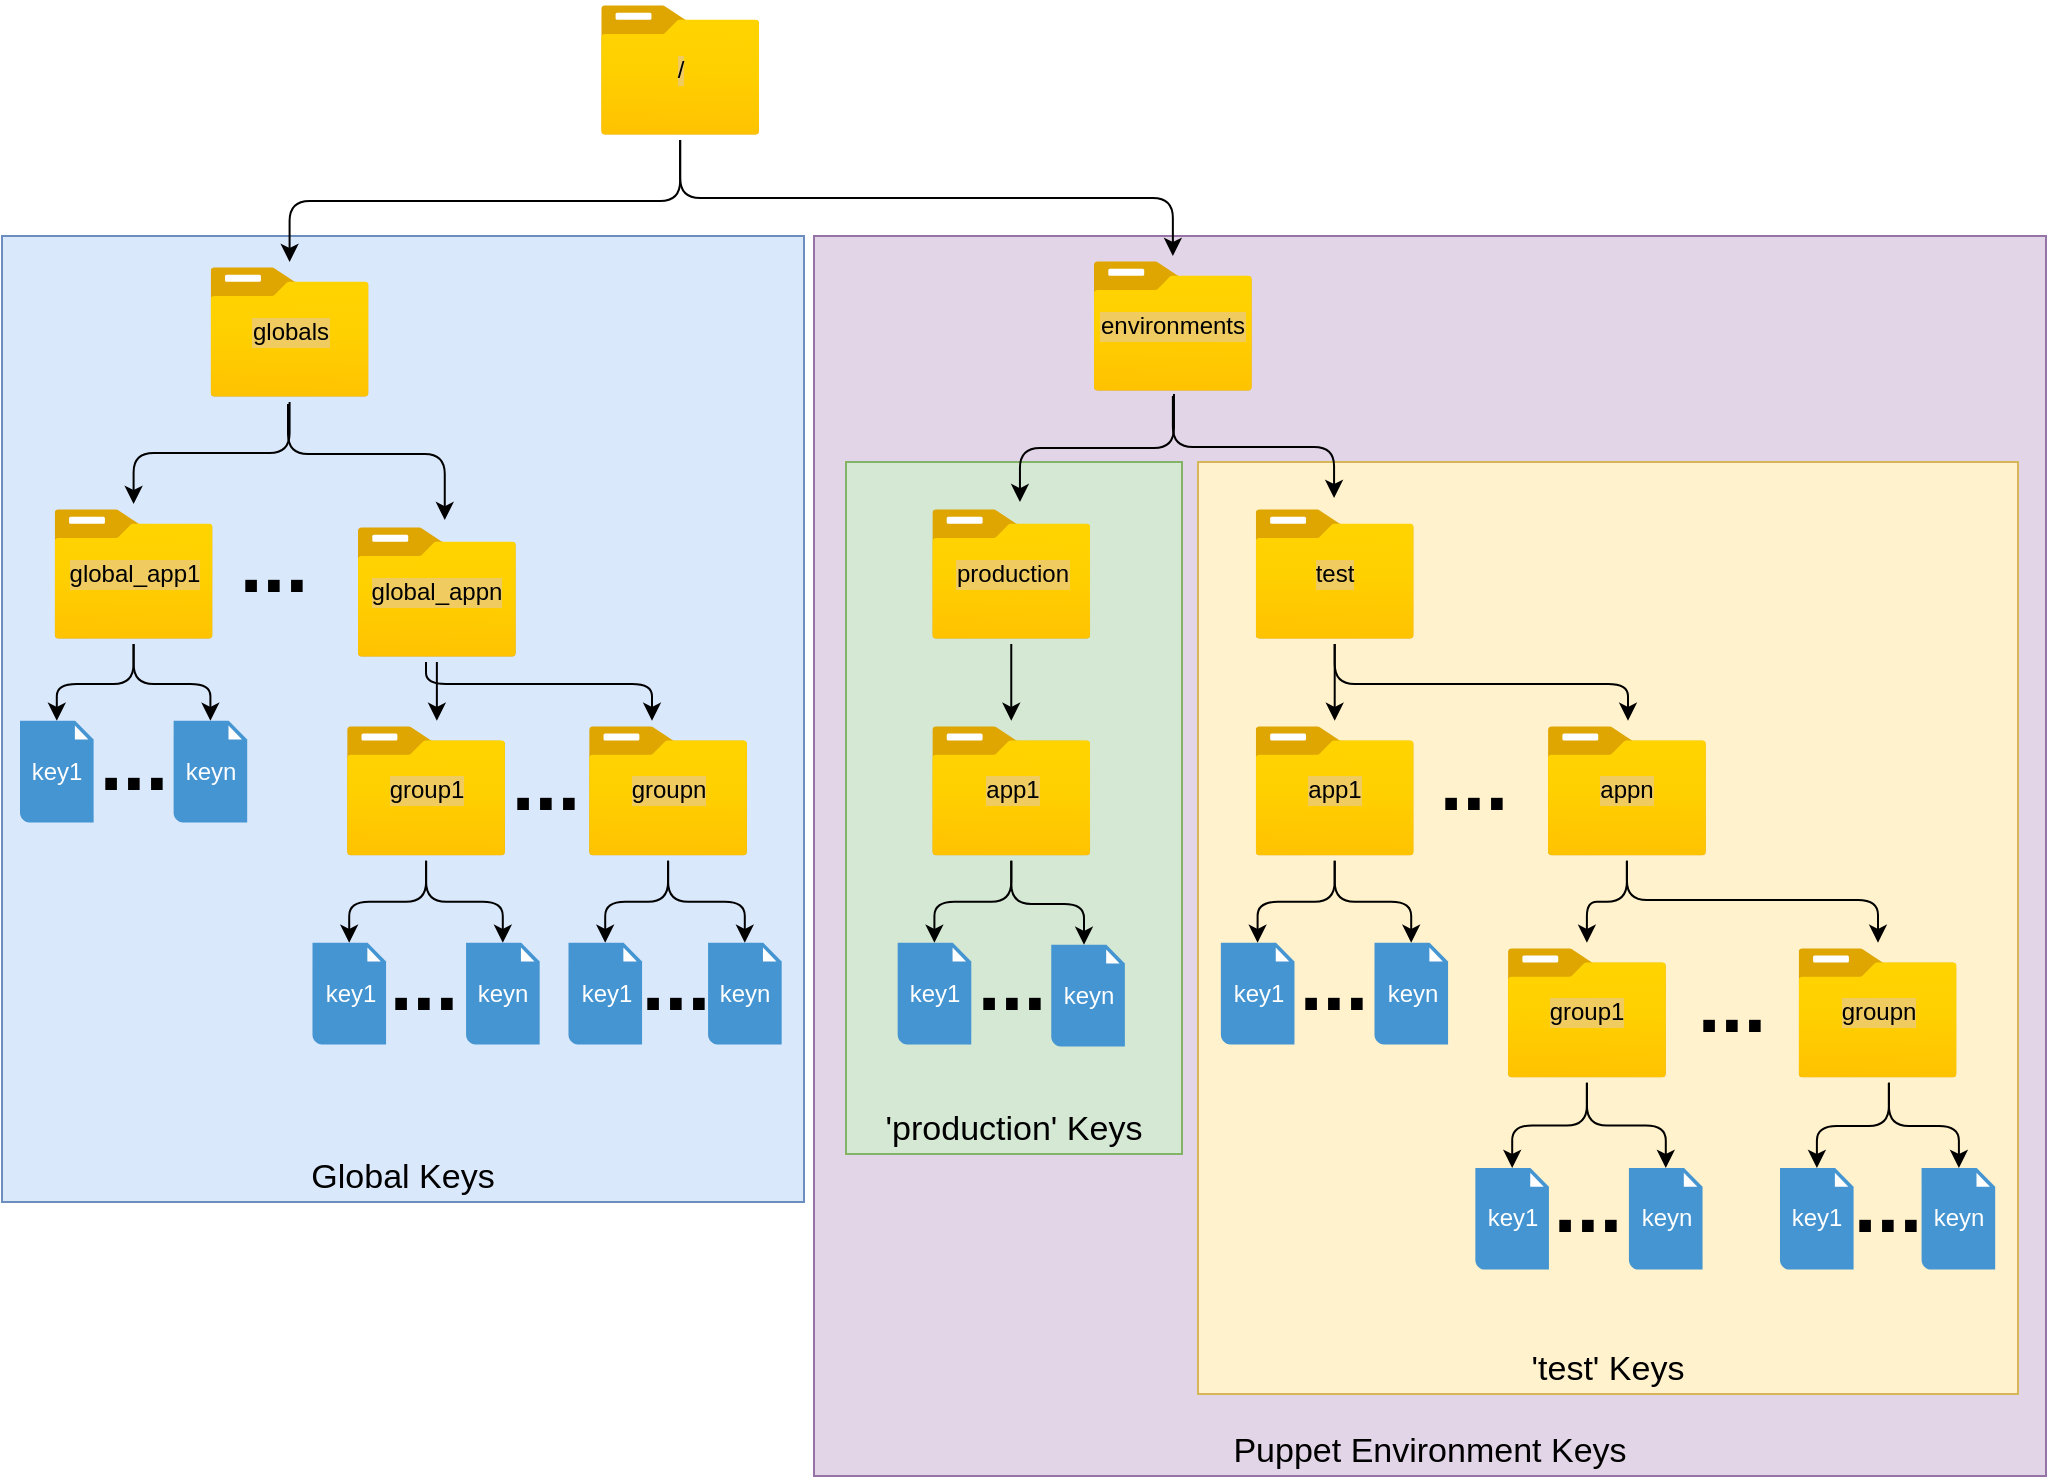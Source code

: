 <mxfile version="15.3.8" type="google"><diagram name="Page-1" id="2c0d36ab-eaac-3732-788b-9136903baeff"><mxGraphModel dx="1520" dy="737" grid="1" gridSize="1" guides="1" tooltips="1" connect="1" arrows="1" fold="1" page="1" pageScale="1.5" pageWidth="1169" pageHeight="827" background="#ffffff" math="0" shadow="0"><root><mxCell id="0"/><mxCell id="1" parent="0"/><mxCell id="sDYmi2viZbr-mNVCjAyA-20" value="&lt;font style=&quot;font-size: 17px&quot;&gt;Puppet Environment Keys&lt;/font&gt;" style="whiteSpace=wrap;html=1;rounded=0;fillColor=#e1d5e7;strokeColor=#9673a6;verticalAlign=bottom;fontSize=17;fontFamily=Helvetica;" vertex="1" parent="1"><mxGeometry x="437" y="121" width="616" height="620" as="geometry"/></mxCell><mxCell id="kxzRbemMDqSboLZ2bxzS-494" value="&lt;font style=&quot;font-size: 17px&quot;&gt;'test' Keys&lt;/font&gt;" style="whiteSpace=wrap;html=1;rounded=0;fillColor=#fff2cc;strokeColor=#d6b656;verticalAlign=bottom;fontSize=17;fontFamily=Helvetica;" parent="1" vertex="1"><mxGeometry x="629" y="234" width="410" height="466" as="geometry"/></mxCell><mxCell id="kxzRbemMDqSboLZ2bxzS-493" value="&lt;font style=&quot;font-size: 17px&quot;&gt;'production' Keys&lt;/font&gt;" style="whiteSpace=wrap;html=1;rounded=0;fillColor=#d5e8d4;strokeColor=#82b366;verticalAlign=bottom;fontSize=17;fontFamily=Helvetica;" parent="1" vertex="1"><mxGeometry x="453" y="234" width="168" height="346" as="geometry"/></mxCell><mxCell id="kxzRbemMDqSboLZ2bxzS-492" value="&lt;font style=&quot;font-size: 17px&quot;&gt;Global Keys&lt;/font&gt;" style="whiteSpace=wrap;html=1;rounded=0;fillColor=#dae8fc;strokeColor=#6c8ebf;verticalAlign=bottom;fontSize=17;fontFamily=Helvetica;" parent="1" vertex="1"><mxGeometry x="31" y="121" width="401" height="483" as="geometry"/></mxCell><mxCell id="kxzRbemMDqSboLZ2bxzS-384" value="/" style="html=1;points=[];align=center;image;fontSize=12;image=img/lib/azure2/general/Folder_Blank.svg;rounded=1;labelPosition=center;verticalLabelPosition=middle;verticalAlign=middle;labelBackgroundColor=#F0CC60;resizeWidth=1;resizeHeight=1;autosize=0;" parent="1" vertex="1"><mxGeometry x="330.641" y="3" width="78.87" height="70" as="geometry"/></mxCell><mxCell id="kxzRbemMDqSboLZ2bxzS-385" value="global_app1" style="html=1;points=[];align=center;image;fontSize=12;image=img/lib/azure2/general/Folder_Blank.svg;rounded=1;labelPosition=center;verticalLabelPosition=middle;verticalAlign=middle;labelBackgroundColor=#F0CC60;resizeWidth=1;resizeHeight=1;autosize=0;" parent="1" vertex="1"><mxGeometry x="57.365" y="255" width="78.87" height="70" as="geometry"/></mxCell><mxCell id="kxzRbemMDqSboLZ2bxzS-388" value="" style="edgeStyle=orthogonalEdgeStyle;" parent="1" source="kxzRbemMDqSboLZ2bxzS-385" target="kxzRbemMDqSboLZ2bxzS-431" edge="1"><mxGeometry x="270" y="25" as="geometry"><mxPoint x="240" y="795" as="targetPoint"/><Array as="points"><mxPoint x="96.8" y="310"/><mxPoint x="96.8" y="345"/><mxPoint x="58.4" y="345"/><mxPoint x="58.4" y="350"/></Array></mxGeometry></mxCell><mxCell id="kxzRbemMDqSboLZ2bxzS-390" value="" style="edgeStyle=orthogonalEdgeStyle;" parent="1" source="kxzRbemMDqSboLZ2bxzS-385" target="kxzRbemMDqSboLZ2bxzS-432" edge="1"><mxGeometry x="270" y="25" as="geometry"><mxPoint x="371" y="786" as="targetPoint"/><Array as="points"><mxPoint x="96.8" y="310"/><mxPoint x="96.8" y="345"/><mxPoint x="135.2" y="345"/><mxPoint x="135.2" y="350"/></Array></mxGeometry></mxCell><mxCell id="kxzRbemMDqSboLZ2bxzS-391" value="global_appn" style="html=1;points=[];align=center;image;fontSize=12;image=img/lib/azure2/general/Folder_Blank.svg;rounded=1;labelPosition=center;verticalLabelPosition=middle;verticalAlign=middle;labelBackgroundColor=#F0CC60;resizeWidth=1;resizeHeight=1;autosize=0;" parent="1" vertex="1"><mxGeometry x="209.0" y="264" width="78.87" height="70" as="geometry"/></mxCell><mxCell id="kxzRbemMDqSboLZ2bxzS-393" value="group1" style="html=1;points=[];align=center;image;fontSize=12;image=img/lib/azure2/general/Folder_Blank.svg;rounded=1;labelPosition=center;verticalLabelPosition=middle;verticalAlign=middle;labelBackgroundColor=#F0CC60;resizeWidth=1;resizeHeight=1;autosize=0;" parent="1" vertex="1"><mxGeometry x="203.6" y="363.4" width="78.87" height="70" as="geometry"/></mxCell><mxCell id="kxzRbemMDqSboLZ2bxzS-394" value="" style="edgeStyle=orthogonalEdgeStyle;" parent="1" source="kxzRbemMDqSboLZ2bxzS-391" target="kxzRbemMDqSboLZ2bxzS-393" edge="1"><mxGeometry x="270" y="25" as="geometry"><Array as="points"><mxPoint x="243.035" y="310"/><mxPoint x="243.035" y="350"/></Array></mxGeometry></mxCell><mxCell id="kxzRbemMDqSboLZ2bxzS-396" value="" style="edgeStyle=orthogonalEdgeStyle;" parent="1" source="kxzRbemMDqSboLZ2bxzS-393" target="kxzRbemMDqSboLZ2bxzS-452" edge="1"><mxGeometry y="105" as="geometry"><mxPoint x="515.859" y="874" as="targetPoint"/></mxGeometry></mxCell><mxCell id="kxzRbemMDqSboLZ2bxzS-398" value="" style="edgeStyle=orthogonalEdgeStyle;" parent="1" source="kxzRbemMDqSboLZ2bxzS-393" target="kxzRbemMDqSboLZ2bxzS-456" edge="1"><mxGeometry y="105" as="geometry"><mxPoint x="243.1" y="429.4" as="sourcePoint"/><mxPoint x="282" y="470" as="targetPoint"/></mxGeometry></mxCell><mxCell id="kxzRbemMDqSboLZ2bxzS-399" value="production" style="html=1;points=[];align=center;image;fontSize=12;image=img/lib/azure2/general/Folder_Blank.svg;rounded=1;labelPosition=center;verticalLabelPosition=middle;verticalAlign=middle;labelBackgroundColor=#F0CC60;resizeWidth=1;resizeHeight=1;autosize=0;" parent="1" vertex="1"><mxGeometry x="496.2" y="255" width="78.87" height="70" as="geometry"/></mxCell><mxCell id="kxzRbemMDqSboLZ2bxzS-401" value="app1" style="html=1;points=[];align=center;image;fontSize=12;image=img/lib/azure2/general/Folder_Blank.svg;rounded=1;labelPosition=center;verticalLabelPosition=middle;verticalAlign=middle;labelBackgroundColor=#F0CC60;resizeWidth=1;resizeHeight=1;autosize=0;" parent="1" vertex="1"><mxGeometry x="496.2" y="363.4" width="78.87" height="70" as="geometry"/></mxCell><mxCell id="kxzRbemMDqSboLZ2bxzS-402" value="" style="edgeStyle=orthogonalEdgeStyle;" parent="1" source="kxzRbemMDqSboLZ2bxzS-399" target="kxzRbemMDqSboLZ2bxzS-401" edge="1"><mxGeometry x="390" y="25" as="geometry"><Array as="points"><mxPoint x="526.635" y="310"/><mxPoint x="526.635" y="350"/></Array></mxGeometry></mxCell><mxCell id="kxzRbemMDqSboLZ2bxzS-404" value="" style="edgeStyle=orthogonalEdgeStyle;" parent="1" source="kxzRbemMDqSboLZ2bxzS-401" target="kxzRbemMDqSboLZ2bxzS-453" edge="1"><mxGeometry x="13" y="105" as="geometry"><mxPoint x="875.859" y="874" as="targetPoint"/></mxGeometry></mxCell><mxCell id="kxzRbemMDqSboLZ2bxzS-406" value="" style="edgeStyle=orthogonalEdgeStyle;" parent="1" source="kxzRbemMDqSboLZ2bxzS-401" target="kxzRbemMDqSboLZ2bxzS-457" edge="1"><mxGeometry x="13" y="105" as="geometry"><mxPoint x="965.859" y="874" as="targetPoint"/><Array as="points"><mxPoint x="536" y="455"/><mxPoint x="572" y="455"/></Array></mxGeometry></mxCell><mxCell id="kxzRbemMDqSboLZ2bxzS-431" value="key1" style="shadow=0;dashed=0;html=1;strokeColor=none;fillColor=#4495D1;labelPosition=center;verticalLabelPosition=middle;verticalAlign=middle;align=center;outlineConnect=0;shape=mxgraph.veeam.2d.file;rounded=1;fontColor=#FFFFFF;" parent="1" vertex="1"><mxGeometry x="40" y="363.4" width="36.8" height="50.8" as="geometry"/></mxCell><mxCell id="kxzRbemMDqSboLZ2bxzS-432" value="keyn" style="shadow=0;dashed=0;html=1;strokeColor=none;fillColor=#4495D1;labelPosition=center;verticalLabelPosition=middle;verticalAlign=middle;align=center;outlineConnect=0;shape=mxgraph.veeam.2d.file;rounded=1;fontColor=#FFFFFF;" parent="1" vertex="1"><mxGeometry x="116.8" y="363.4" width="36.8" height="50.8" as="geometry"/></mxCell><mxCell id="kxzRbemMDqSboLZ2bxzS-452" value="key1" style="shadow=0;dashed=0;html=1;strokeColor=none;fillColor=#4495D1;labelPosition=center;verticalLabelPosition=middle;verticalAlign=middle;align=center;outlineConnect=0;shape=mxgraph.veeam.2d.file;rounded=1;fontColor=#FFFFFF;" parent="1" vertex="1"><mxGeometry x="186.235" y="474.4" width="36.8" height="50.8" as="geometry"/></mxCell><mxCell id="kxzRbemMDqSboLZ2bxzS-453" value="key1" style="shadow=0;dashed=0;html=1;strokeColor=none;fillColor=#4495D1;labelPosition=center;verticalLabelPosition=middle;verticalAlign=middle;align=center;outlineConnect=0;shape=mxgraph.veeam.2d.file;rounded=1;fontColor=#FFFFFF;" parent="1" vertex="1"><mxGeometry x="478.835" y="474.4" width="36.8" height="50.8" as="geometry"/></mxCell><mxCell id="kxzRbemMDqSboLZ2bxzS-456" value="keyn" style="shadow=0;dashed=0;html=1;strokeColor=none;fillColor=#4495D1;labelPosition=center;verticalLabelPosition=middle;verticalAlign=middle;align=center;outlineConnect=0;shape=mxgraph.veeam.2d.file;rounded=1;fontColor=#FFFFFF;" parent="1" vertex="1"><mxGeometry x="263.035" y="474.4" width="36.8" height="50.8" as="geometry"/></mxCell><mxCell id="kxzRbemMDqSboLZ2bxzS-457" value="keyn" style="shadow=0;dashed=0;html=1;strokeColor=none;fillColor=#4495D1;labelPosition=center;verticalLabelPosition=middle;verticalAlign=middle;align=center;outlineConnect=0;shape=mxgraph.veeam.2d.file;rounded=1;fontColor=#FFFFFF;" parent="1" vertex="1"><mxGeometry x="555.635" y="475.4" width="36.8" height="50.8" as="geometry"/></mxCell><mxCell id="kxzRbemMDqSboLZ2bxzS-460" value="&lt;b&gt;&lt;font style=&quot;font-size: 41px&quot;&gt;...&lt;/font&gt;&lt;/b&gt;" style="text;html=1;align=center;verticalAlign=middle;whiteSpace=wrap;rounded=0;" parent="1" vertex="1"><mxGeometry x="76.8" y="374.4" width="40" height="20" as="geometry"/></mxCell><mxCell id="kxzRbemMDqSboLZ2bxzS-462" value="&lt;b&gt;&lt;font style=&quot;font-size: 41px&quot;&gt;...&lt;/font&gt;&lt;/b&gt;" style="text;html=1;align=center;verticalAlign=middle;whiteSpace=wrap;rounded=0;" parent="1" vertex="1"><mxGeometry x="515.64" y="484.4" width="40" height="20" as="geometry"/></mxCell><mxCell id="kxzRbemMDqSboLZ2bxzS-463" value="&lt;b&gt;&lt;font style=&quot;font-size: 41px&quot;&gt;...&lt;/font&gt;&lt;/b&gt;" style="text;html=1;align=center;verticalAlign=middle;whiteSpace=wrap;rounded=0;" parent="1" vertex="1"><mxGeometry x="222" y="482.1" width="40" height="24.6" as="geometry"/></mxCell><mxCell id="kxzRbemMDqSboLZ2bxzS-465" value="&lt;b&gt;&lt;font style=&quot;font-size: 41px&quot;&gt;...&lt;/font&gt;&lt;/b&gt;" style="text;html=1;align=center;verticalAlign=middle;whiteSpace=wrap;rounded=0;" parent="1" vertex="1"><mxGeometry x="146.8" y="275" width="40" height="20" as="geometry"/></mxCell><mxCell id="kxzRbemMDqSboLZ2bxzS-470" value="groupn" style="html=1;points=[];align=center;image;fontSize=12;image=img/lib/azure2/general/Folder_Blank.svg;rounded=1;labelPosition=center;verticalLabelPosition=middle;verticalAlign=middle;labelBackgroundColor=#F0CC60;resizeWidth=1;resizeHeight=1;autosize=0;" parent="1" vertex="1"><mxGeometry x="324.6" y="363.4" width="78.87" height="70" as="geometry"/></mxCell><mxCell id="kxzRbemMDqSboLZ2bxzS-471" value="" style="edgeStyle=orthogonalEdgeStyle;" parent="1" source="kxzRbemMDqSboLZ2bxzS-470" target="kxzRbemMDqSboLZ2bxzS-475" edge="1"><mxGeometry y="105" as="geometry"><mxPoint x="326" y="503" as="targetPoint"/></mxGeometry></mxCell><mxCell id="kxzRbemMDqSboLZ2bxzS-472" value="" style="edgeStyle=orthogonalEdgeStyle;" parent="1" source="kxzRbemMDqSboLZ2bxzS-470" target="kxzRbemMDqSboLZ2bxzS-473" edge="1"><mxGeometry y="105" as="geometry"><mxPoint x="726.859" y="884" as="targetPoint"/></mxGeometry></mxCell><mxCell id="kxzRbemMDqSboLZ2bxzS-473" value="keyn" style="shadow=0;dashed=0;html=1;strokeColor=none;fillColor=#4495D1;labelPosition=center;verticalLabelPosition=middle;verticalAlign=middle;align=center;outlineConnect=0;shape=mxgraph.veeam.2d.file;rounded=1;fontColor=#FFFFFF;" parent="1" vertex="1"><mxGeometry x="384.035" y="474.4" width="36.8" height="50.8" as="geometry"/></mxCell><mxCell id="kxzRbemMDqSboLZ2bxzS-474" value="&lt;b&gt;&lt;font style=&quot;font-size: 41px&quot;&gt;...&lt;/font&gt;&lt;/b&gt;" style="text;html=1;align=center;verticalAlign=middle;whiteSpace=wrap;rounded=0;" parent="1" vertex="1"><mxGeometry x="348" y="482.1" width="40" height="24.6" as="geometry"/></mxCell><mxCell id="kxzRbemMDqSboLZ2bxzS-475" value="key1" style="shadow=0;dashed=0;html=1;strokeColor=none;fillColor=#4495D1;labelPosition=center;verticalLabelPosition=middle;verticalAlign=middle;align=center;outlineConnect=0;shape=mxgraph.veeam.2d.file;rounded=1;fontColor=#FFFFFF;" parent="1" vertex="1"><mxGeometry x="314.235" y="474.4" width="36.8" height="50.8" as="geometry"/></mxCell><mxCell id="kxzRbemMDqSboLZ2bxzS-476" value="" style="edgeStyle=orthogonalEdgeStyle;" parent="1" source="kxzRbemMDqSboLZ2bxzS-391" target="kxzRbemMDqSboLZ2bxzS-470" edge="1"><mxGeometry x="280" y="35" as="geometry"><mxPoint x="253.035" y="335" as="sourcePoint"/><mxPoint x="253.035" y="375" as="targetPoint"/><Array as="points"><mxPoint x="243" y="345"/><mxPoint x="356" y="345"/></Array></mxGeometry></mxCell><mxCell id="kxzRbemMDqSboLZ2bxzS-484" value="&lt;b&gt;&lt;font style=&quot;font-size: 41px&quot;&gt;...&lt;/font&gt;&lt;/b&gt;" style="text;html=1;align=center;verticalAlign=middle;whiteSpace=wrap;rounded=0;" parent="1" vertex="1"><mxGeometry x="282.64" y="384" width="40" height="20" as="geometry"/></mxCell><mxCell id="kxzRbemMDqSboLZ2bxzS-495" value="" style="group" parent="1" vertex="1" connectable="0"><mxGeometry x="640.435" y="255" width="386.16" height="382.8" as="geometry"/></mxCell><mxCell id="kxzRbemMDqSboLZ2bxzS-407" value="test" style="html=1;points=[];align=center;image;fontSize=12;image=img/lib/azure2/general/Folder_Blank.svg;rounded=1;labelPosition=center;verticalLabelPosition=middle;verticalAlign=middle;labelBackgroundColor=#F0CC60;resizeWidth=1;resizeHeight=1;autosize=0;" parent="kxzRbemMDqSboLZ2bxzS-495" vertex="1"><mxGeometry x="17.482" width="78.87" height="70" as="geometry"/></mxCell><mxCell id="kxzRbemMDqSboLZ2bxzS-490" value="" style="edgeStyle=orthogonalEdgeStyle;rounded=0;orthogonalLoop=1;jettySize=auto;html=1;fontColor=#FFFFFF;" parent="kxzRbemMDqSboLZ2bxzS-495" source="kxzRbemMDqSboLZ2bxzS-407" target="kxzRbemMDqSboLZ2bxzS-409" edge="1"><mxGeometry relative="1" as="geometry"/></mxCell><mxCell id="kxzRbemMDqSboLZ2bxzS-409" value="app1" style="html=1;points=[];align=center;image;fontSize=12;image=img/lib/azure2/general/Folder_Blank.svg;rounded=1;labelPosition=center;verticalLabelPosition=middle;verticalAlign=middle;labelBackgroundColor=#F0CC60;resizeWidth=1;resizeHeight=1;autosize=0;" parent="kxzRbemMDqSboLZ2bxzS-495" vertex="1"><mxGeometry x="17.482" y="108.4" width="78.87" height="70" as="geometry"/></mxCell><mxCell id="kxzRbemMDqSboLZ2bxzS-412" value="" style="edgeStyle=orthogonalEdgeStyle;" parent="kxzRbemMDqSboLZ2bxzS-495" source="kxzRbemMDqSboLZ2bxzS-409" target="kxzRbemMDqSboLZ2bxzS-454" edge="1"><mxGeometry x="-620.435" y="-150" as="geometry"><mxPoint x="486.565" y="628" as="targetPoint"/></mxGeometry></mxCell><mxCell id="kxzRbemMDqSboLZ2bxzS-414" value="" style="edgeStyle=orthogonalEdgeStyle;" parent="kxzRbemMDqSboLZ2bxzS-495" source="kxzRbemMDqSboLZ2bxzS-409" target="kxzRbemMDqSboLZ2bxzS-458" edge="1"><mxGeometry x="-620.435" y="-150" as="geometry"><mxPoint x="586.657" y="619" as="targetPoint"/></mxGeometry></mxCell><mxCell id="kxzRbemMDqSboLZ2bxzS-415" value="appn" style="html=1;points=[];align=center;image;fontSize=12;image=img/lib/azure2/general/Folder_Blank.svg;rounded=1;labelPosition=center;verticalLabelPosition=middle;verticalAlign=middle;labelBackgroundColor=#F0CC60;resizeWidth=1;resizeHeight=1;autosize=0;" parent="kxzRbemMDqSboLZ2bxzS-495" vertex="1"><mxGeometry x="163.6" y="108.4" width="78.87" height="70" as="geometry"/></mxCell><mxCell id="kxzRbemMDqSboLZ2bxzS-416" value="" style="edgeStyle=orthogonalEdgeStyle;" parent="kxzRbemMDqSboLZ2bxzS-495" source="kxzRbemMDqSboLZ2bxzS-407" target="kxzRbemMDqSboLZ2bxzS-415" edge="1"><mxGeometry x="-243.435" y="-230" as="geometry"><Array as="points"><mxPoint x="56.565" y="90"/><mxPoint x="203.565" y="90"/></Array></mxGeometry></mxCell><mxCell id="kxzRbemMDqSboLZ2bxzS-425" value="group1" style="html=1;points=[];align=center;image;fontSize=12;image=img/lib/azure2/general/Folder_Blank.svg;rounded=1;labelPosition=center;verticalLabelPosition=middle;verticalAlign=middle;labelBackgroundColor=#F0CC60;resizeWidth=1;resizeHeight=1;autosize=0;" parent="kxzRbemMDqSboLZ2bxzS-495" vertex="1"><mxGeometry x="143.6" y="219.4" width="78.87" height="70" as="geometry"/></mxCell><mxCell id="kxzRbemMDqSboLZ2bxzS-426" value="" style="edgeStyle=orthogonalEdgeStyle;" parent="kxzRbemMDqSboLZ2bxzS-495" source="kxzRbemMDqSboLZ2bxzS-415" target="kxzRbemMDqSboLZ2bxzS-425" edge="1"><mxGeometry x="-471.435" y="-222" as="geometry"><mxPoint x="767.565" y="569" as="sourcePoint"/><Array as="points"/></mxGeometry></mxCell><mxCell id="kxzRbemMDqSboLZ2bxzS-428" value="" style="edgeStyle=orthogonalEdgeStyle;" parent="kxzRbemMDqSboLZ2bxzS-495" source="kxzRbemMDqSboLZ2bxzS-425" target="kxzRbemMDqSboLZ2bxzS-455" edge="1"><mxGeometry x="-620.435" y="-150" as="geometry"><mxPoint x="682.995" y="693" as="targetPoint"/></mxGeometry></mxCell><mxCell id="kxzRbemMDqSboLZ2bxzS-430" value="" style="edgeStyle=orthogonalEdgeStyle;" parent="kxzRbemMDqSboLZ2bxzS-495" source="kxzRbemMDqSboLZ2bxzS-425" target="kxzRbemMDqSboLZ2bxzS-459" edge="1"><mxGeometry x="-620.435" y="-150" as="geometry"><mxPoint x="796.765" y="693" as="targetPoint"/></mxGeometry></mxCell><mxCell id="kxzRbemMDqSboLZ2bxzS-454" value="key1" style="shadow=0;dashed=0;html=1;strokeColor=none;fillColor=#4495D1;labelPosition=center;verticalLabelPosition=middle;verticalAlign=middle;align=center;outlineConnect=0;shape=mxgraph.veeam.2d.file;rounded=1;fontColor=#FFFFFF;" parent="kxzRbemMDqSboLZ2bxzS-495" vertex="1"><mxGeometry y="219.4" width="36.8" height="50.8" as="geometry"/></mxCell><mxCell id="kxzRbemMDqSboLZ2bxzS-455" value="key1" style="shadow=0;dashed=0;html=1;strokeColor=none;fillColor=#4495D1;labelPosition=center;verticalLabelPosition=middle;verticalAlign=middle;align=center;outlineConnect=0;shape=mxgraph.veeam.2d.file;rounded=1;fontColor=#FFFFFF;" parent="kxzRbemMDqSboLZ2bxzS-495" vertex="1"><mxGeometry x="127.235" y="332" width="36.8" height="50.8" as="geometry"/></mxCell><mxCell id="kxzRbemMDqSboLZ2bxzS-458" value="keyn" style="shadow=0;dashed=0;html=1;strokeColor=none;fillColor=#4495D1;labelPosition=center;verticalLabelPosition=middle;verticalAlign=middle;align=center;outlineConnect=0;shape=mxgraph.veeam.2d.file;rounded=1;fontColor=#FFFFFF;" parent="kxzRbemMDqSboLZ2bxzS-495" vertex="1"><mxGeometry x="76.8" y="219.4" width="36.8" height="50.8" as="geometry"/></mxCell><mxCell id="kxzRbemMDqSboLZ2bxzS-459" value="keyn" style="shadow=0;dashed=0;html=1;strokeColor=none;fillColor=#4495D1;labelPosition=center;verticalLabelPosition=middle;verticalAlign=middle;align=center;outlineConnect=0;shape=mxgraph.veeam.2d.file;rounded=1;fontColor=#FFFFFF;" parent="kxzRbemMDqSboLZ2bxzS-495" vertex="1"><mxGeometry x="204.035" y="332" width="36.8" height="50.8" as="geometry"/></mxCell><mxCell id="kxzRbemMDqSboLZ2bxzS-461" value="&lt;b&gt;&lt;font style=&quot;font-size: 41px&quot;&gt;...&lt;/font&gt;&lt;/b&gt;" style="text;html=1;align=center;verticalAlign=middle;whiteSpace=wrap;rounded=0;" parent="kxzRbemMDqSboLZ2bxzS-495" vertex="1"><mxGeometry x="36.795" y="229.4" width="40" height="20" as="geometry"/></mxCell><mxCell id="kxzRbemMDqSboLZ2bxzS-468" value="&lt;b&gt;&lt;font style=&quot;font-size: 41px&quot;&gt;...&lt;/font&gt;&lt;/b&gt;" style="text;html=1;align=center;verticalAlign=middle;whiteSpace=wrap;rounded=0;" parent="kxzRbemMDqSboLZ2bxzS-495" vertex="1"><mxGeometry x="164.035" y="340.4" width="40" height="20" as="geometry"/></mxCell><mxCell id="kxzRbemMDqSboLZ2bxzS-469" value="&lt;b&gt;&lt;font style=&quot;font-size: 41px&quot;&gt;...&lt;/font&gt;&lt;/b&gt;" style="text;html=1;align=center;verticalAlign=middle;whiteSpace=wrap;rounded=0;" parent="kxzRbemMDqSboLZ2bxzS-495" vertex="1"><mxGeometry x="106.235" y="129" width="40" height="20" as="geometry"/></mxCell><mxCell id="kxzRbemMDqSboLZ2bxzS-477" value="groupn" style="html=1;points=[];align=center;image;fontSize=12;image=img/lib/azure2/general/Folder_Blank.svg;rounded=1;labelPosition=center;verticalLabelPosition=middle;verticalAlign=middle;labelBackgroundColor=#F0CC60;resizeWidth=1;resizeHeight=1;autosize=0;" parent="kxzRbemMDqSboLZ2bxzS-495" vertex="1"><mxGeometry x="288.925" y="219.4" width="78.87" height="70" as="geometry"/></mxCell><mxCell id="kxzRbemMDqSboLZ2bxzS-478" value="" style="edgeStyle=orthogonalEdgeStyle;" parent="kxzRbemMDqSboLZ2bxzS-495" source="kxzRbemMDqSboLZ2bxzS-477" target="kxzRbemMDqSboLZ2bxzS-482" edge="1"><mxGeometry x="-620.435" y="-150" as="geometry"><mxPoint x="310.325" y="355.1" as="targetPoint"/><Array as="points"><mxPoint x="334" y="311"/><mxPoint x="298" y="311"/></Array></mxGeometry></mxCell><mxCell id="kxzRbemMDqSboLZ2bxzS-479" value="" style="edgeStyle=orthogonalEdgeStyle;" parent="kxzRbemMDqSboLZ2bxzS-495" source="kxzRbemMDqSboLZ2bxzS-477" target="kxzRbemMDqSboLZ2bxzS-480" edge="1"><mxGeometry x="-620.435" y="-150" as="geometry"><mxPoint x="711.184" y="736.1" as="targetPoint"/><Array as="points"><mxPoint x="334" y="311"/><mxPoint x="369" y="311"/></Array></mxGeometry></mxCell><mxCell id="kxzRbemMDqSboLZ2bxzS-480" value="keyn" style="shadow=0;dashed=0;html=1;strokeColor=none;fillColor=#4495D1;labelPosition=center;verticalLabelPosition=middle;verticalAlign=middle;align=center;outlineConnect=0;shape=mxgraph.veeam.2d.file;rounded=1;fontColor=#FFFFFF;" parent="kxzRbemMDqSboLZ2bxzS-495" vertex="1"><mxGeometry x="350.36" y="332" width="36.8" height="50.8" as="geometry"/></mxCell><mxCell id="kxzRbemMDqSboLZ2bxzS-481" value="&lt;b&gt;&lt;font style=&quot;font-size: 41px&quot;&gt;...&lt;/font&gt;&lt;/b&gt;" style="text;html=1;align=center;verticalAlign=middle;whiteSpace=wrap;rounded=0;" parent="kxzRbemMDqSboLZ2bxzS-495" vertex="1"><mxGeometry x="313.325" y="338.1" width="40" height="24.6" as="geometry"/></mxCell><mxCell id="kxzRbemMDqSboLZ2bxzS-482" value="key1" style="shadow=0;dashed=0;html=1;strokeColor=none;fillColor=#4495D1;labelPosition=center;verticalLabelPosition=middle;verticalAlign=middle;align=center;outlineConnect=0;shape=mxgraph.veeam.2d.file;rounded=1;fontColor=#FFFFFF;" parent="kxzRbemMDqSboLZ2bxzS-495" vertex="1"><mxGeometry x="279.56" y="332" width="36.8" height="50.8" as="geometry"/></mxCell><mxCell id="kxzRbemMDqSboLZ2bxzS-483" value="" style="edgeStyle=orthogonalEdgeStyle;" parent="kxzRbemMDqSboLZ2bxzS-495" source="kxzRbemMDqSboLZ2bxzS-415" target="kxzRbemMDqSboLZ2bxzS-477" edge="1"><mxGeometry x="-620.435" y="-150" as="geometry"><mxPoint x="213.035" y="198" as="sourcePoint"/><mxPoint x="213.035" y="238" as="targetPoint"/><Array as="points"><mxPoint x="203.565" y="198"/><mxPoint x="328.565" y="198"/></Array></mxGeometry></mxCell><mxCell id="kxzRbemMDqSboLZ2bxzS-485" value="&lt;b&gt;&lt;font style=&quot;font-size: 41px&quot;&gt;...&lt;/font&gt;&lt;/b&gt;" style="text;html=1;align=center;verticalAlign=middle;whiteSpace=wrap;rounded=0;" parent="kxzRbemMDqSboLZ2bxzS-495" vertex="1"><mxGeometry x="235.565" y="240" width="40" height="20" as="geometry"/></mxCell><mxCell id="sDYmi2viZbr-mNVCjAyA-1" value="globals" style="html=1;points=[];align=center;image;fontSize=12;image=img/lib/azure2/general/Folder_Blank.svg;rounded=1;labelPosition=center;verticalLabelPosition=middle;verticalAlign=middle;labelBackgroundColor=#F0CC60;resizeWidth=1;resizeHeight=1;autosize=0;" vertex="1" parent="1"><mxGeometry x="135.361" y="134" width="78.87" height="70" as="geometry"/></mxCell><mxCell id="sDYmi2viZbr-mNVCjAyA-2" value="environments" style="html=1;points=[];align=center;image;fontSize=12;image=img/lib/azure2/general/Folder_Blank.svg;rounded=1;labelPosition=center;verticalLabelPosition=middle;verticalAlign=middle;labelBackgroundColor=#F0CC60;resizeWidth=1;resizeHeight=1;autosize=0;" vertex="1" parent="1"><mxGeometry x="577.001" y="131" width="78.87" height="70" as="geometry"/></mxCell><mxCell id="sDYmi2viZbr-mNVCjAyA-5" value="" style="edgeStyle=elbowEdgeStyle;elbow=vertical;endArrow=classic;html=1;" edge="1" parent="1" source="kxzRbemMDqSboLZ2bxzS-384" target="sDYmi2viZbr-mNVCjAyA-1"><mxGeometry width="50" height="50" relative="1" as="geometry"><mxPoint x="345" y="94" as="sourcePoint"/><mxPoint x="295" y="144" as="targetPoint"/></mxGeometry></mxCell><mxCell id="sDYmi2viZbr-mNVCjAyA-6" value="" style="edgeStyle=elbowEdgeStyle;elbow=vertical;endArrow=classic;html=1;" edge="1" parent="1" source="kxzRbemMDqSboLZ2bxzS-384" target="sDYmi2viZbr-mNVCjAyA-2"><mxGeometry width="50" height="50" relative="1" as="geometry"><mxPoint x="465.676" y="106" as="sourcePoint"/><mxPoint x="262.396" y="150" as="targetPoint"/></mxGeometry></mxCell><mxCell id="sDYmi2viZbr-mNVCjAyA-10" value="" style="edgeStyle=elbowEdgeStyle;elbow=vertical;endArrow=classic;html=1;" edge="1" parent="1" source="sDYmi2viZbr-mNVCjAyA-1" target="kxzRbemMDqSboLZ2bxzS-385"><mxGeometry width="50" height="50" relative="1" as="geometry"><mxPoint x="182" y="195" as="sourcePoint"/><mxPoint x="132" y="245" as="targetPoint"/></mxGeometry></mxCell><mxCell id="sDYmi2viZbr-mNVCjAyA-11" value="" style="edgeStyle=elbowEdgeStyle;elbow=vertical;endArrow=classic;html=1;exitX=0.49;exitY=1.014;exitDx=0;exitDy=0;exitPerimeter=0;entryX=0.55;entryY=-0.014;entryDx=0;entryDy=0;entryPerimeter=0;" edge="1" parent="1" source="sDYmi2viZbr-mNVCjAyA-1" target="kxzRbemMDqSboLZ2bxzS-391"><mxGeometry width="50" height="50" relative="1" as="geometry"><mxPoint x="163" y="196" as="sourcePoint"/><mxPoint x="214" y="205" as="targetPoint"/><Array as="points"><mxPoint x="213" y="230"/></Array></mxGeometry></mxCell><mxCell id="sDYmi2viZbr-mNVCjAyA-18" value="" style="edgeStyle=elbowEdgeStyle;elbow=vertical;endArrow=classic;html=1;exitX=0.507;exitY=0.986;exitDx=0;exitDy=0;exitPerimeter=0;entryX=0.555;entryY=-0.014;entryDx=0;entryDy=0;entryPerimeter=0;" edge="1" parent="1" source="sDYmi2viZbr-mNVCjAyA-2" target="kxzRbemMDqSboLZ2bxzS-399"><mxGeometry width="50" height="50" relative="1" as="geometry"><mxPoint x="623" y="205" as="sourcePoint"/><mxPoint x="573" y="255" as="targetPoint"/></mxGeometry></mxCell><mxCell id="sDYmi2viZbr-mNVCjAyA-19" value="" style="edgeStyle=elbowEdgeStyle;elbow=vertical;endArrow=classic;html=1;entryX=0.496;entryY=-0.043;entryDx=0;entryDy=0;entryPerimeter=0;" edge="1" parent="1" source="sDYmi2viZbr-mNVCjAyA-2" target="kxzRbemMDqSboLZ2bxzS-407"><mxGeometry width="50" height="50" relative="1" as="geometry"><mxPoint x="651.018" y="200.0" as="sourcePoint"/><mxPoint x="564.003" y="254.0" as="targetPoint"/></mxGeometry></mxCell></root></mxGraphModel></diagram></mxfile>
